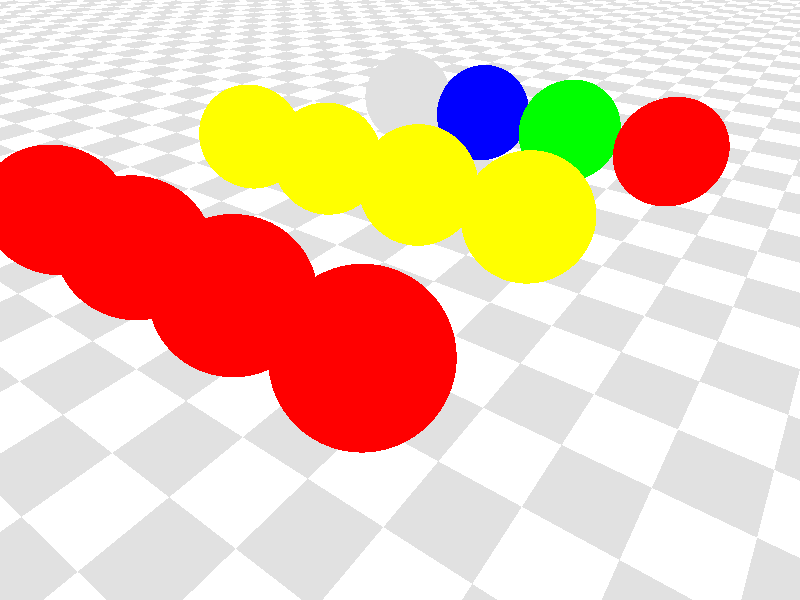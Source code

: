 // http://xahlee.org/3d/index.html

// POV-Ray texture study

#include "colors.inc"

  light_source {
    100
    color White
  }

camera {
  location <5,6,-7>
  look_at  <0,0,0>
	translate -.8
}

//ior 1.0
//caustics 0.0
//dispersion 1.0
//dispersion_samples 7
//fade_distance 0.0 
//fade_power 0.0
//fade_color <0,0,0>

sphere {<-4,1,4>, 1 texture{pigment{color Gray} finish {phong .7 }}}
sphere {<-2,1,4>, 1 texture{pigment{color Blue} finish {phong .7}}}
sphere {< 0,1,4>, 1 texture{pigment{color Green} finish {phong .7}}}
sphere {< 2,1,4>, 1 texture{pigment{color Red} finish {phong .7  }}}

//progressive ior
sphere {<-5,1,0>, 1 texture{pigment{color Yellow filter 1 }finish{phong .8}} interior {ior 1.0}}
sphere {<-3,1,0>, 1 texture{pigment{color Yellow filter 1 }finish{phong .8}} interior {ior 1.5}}
sphere {<-1,1,0>, 1 texture{pigment{color Yellow filter 1 }finish{phong .8}} interior {ior 2}}
sphere {< 1,1,0>, 1 texture{pigment{color Yellow filter 1 }finish{phong .8}} interior {ior 2.5}}

//progressive ior
sphere {<-5,1,-4>, 1 texture{pigment{color Red transmit .9 }finish{phong .8}} interior {ior 1.0}}
sphere {<-3,1,-4>, 1 texture{pigment{color Red transmit .9 }finish{phong .8}} interior {ior 1.5}}
sphere {<-1,1,-4>, 1 texture{pigment{color Red transmit .9 }finish{phong .8}} interior {ior 2}}
sphere {< 1,1,-4>, 1 texture{pigment{color Red transmit .9 }finish{phong .8}} interior {ior 2.5}}



plane { <0,1,0> // normal vector
      , 0 // distance from origin
  pigment {
    checker color White, color Gray
  }
}
